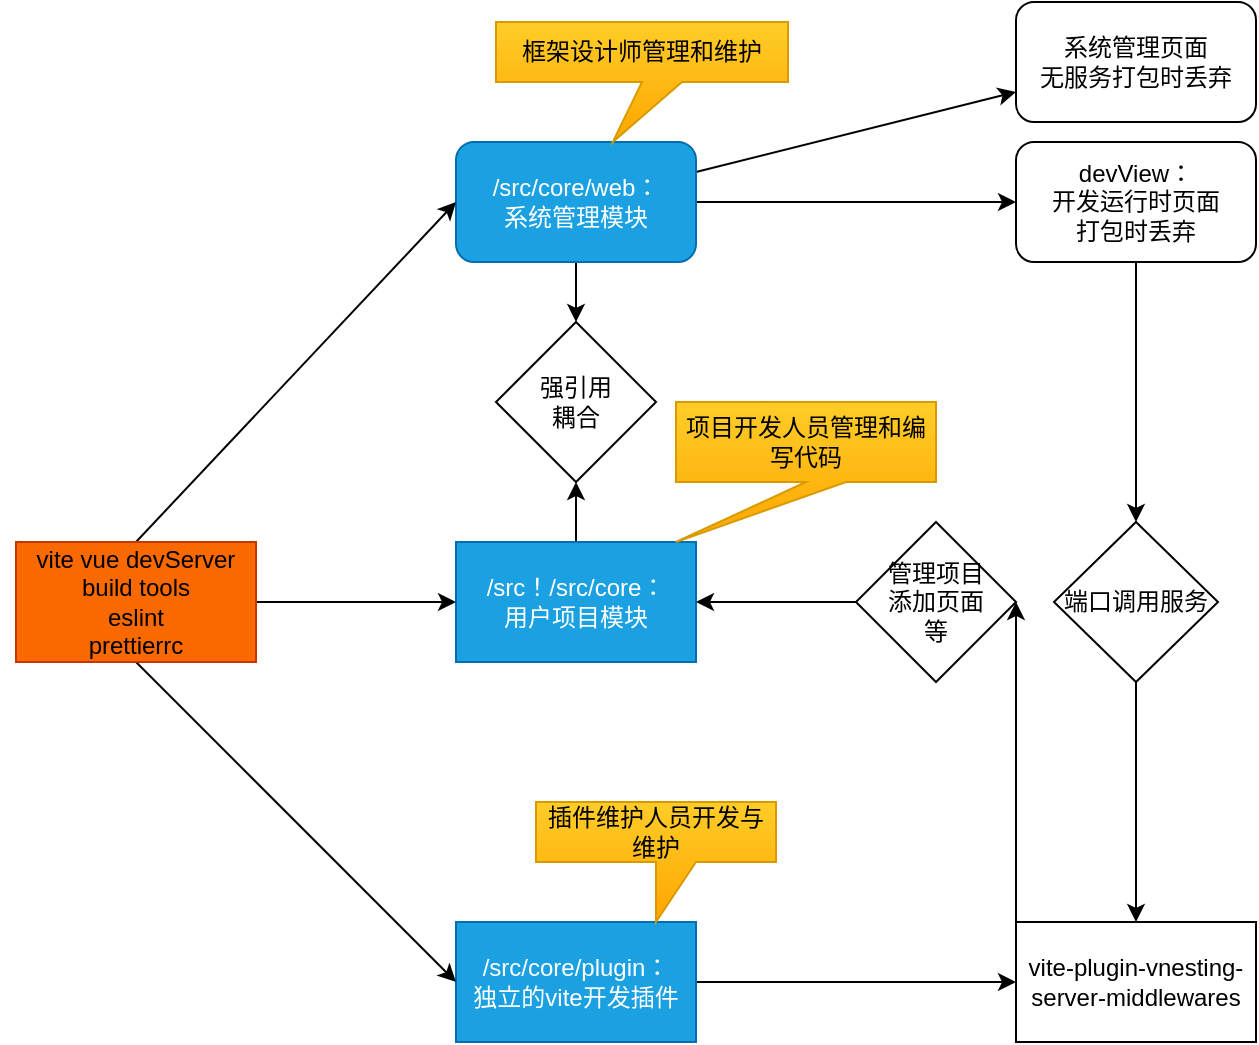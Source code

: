 <mxfile>
	<diagram id="riuGrL9qIe3FVCmZGOfn" name="第 1 页">
		<mxGraphModel
			dx="1015"
			dy="639"
			grid="1"
			gridSize="10"
			guides="1"
			tooltips="1"
			connect="1"
			arrows="1"
			fold="1"
			page="1"
			pageScale="1"
			pageWidth="827"
			pageHeight="1169"
			math="0"
			shadow="0"
		>
			<root>
				<mxCell id="0" />
				<mxCell id="1" parent="0" />
				<mxCell id="22" value="" style="edgeStyle=none;html=1;" parent="1" source="3" target="21" edge="1">
					<mxGeometry relative="1" as="geometry" />
				</mxCell>
				<mxCell
					id="3"
					value="/src/core/plugin：&lt;br&gt;独立的vite开发插件"
					style="rounded=0;whiteSpace=wrap;html=1;fillColor=#1ba1e2;fontColor=#ffffff;strokeColor=#006EAF;"
					parent="1"
					vertex="1"
				>
					<mxGeometry x="340" y="520" width="120" height="60" as="geometry" />
				</mxCell>
				<mxCell
					id="6"
					style="edgeStyle=none;html=1;exitX=0.5;exitY=1;exitDx=0;exitDy=0;entryX=0.5;entryY=0;entryDx=0;entryDy=0;"
					parent="1"
					source="5"
					target="8"
					edge="1"
				>
					<mxGeometry relative="1" as="geometry">
						<Array as="points" />
					</mxGeometry>
				</mxCell>
				<mxCell
					id="15"
					style="edgeStyle=none;html=1;exitX=0.5;exitY=1;exitDx=0;exitDy=0;entryX=0.5;entryY=0;entryDx=0;entryDy=0;"
					parent="1"
					source="24"
					target="14"
					edge="1"
				>
					<mxGeometry relative="1" as="geometry" />
				</mxCell>
				<mxCell id="25" value="" style="edgeStyle=none;html=1;" parent="1" source="5" target="24" edge="1">
					<mxGeometry relative="1" as="geometry" />
				</mxCell>
				<mxCell id="32" value="" style="edgeStyle=none;html=1;" edge="1" parent="1" source="5" target="31">
					<mxGeometry relative="1" as="geometry" />
				</mxCell>
				<mxCell
					id="5"
					value="/src/core/web：&lt;br&gt;系统管理模块"
					style="rounded=1;whiteSpace=wrap;html=1;fillColor=#1ba1e2;fontColor=#ffffff;strokeColor=#006EAF;"
					parent="1"
					vertex="1"
				>
					<mxGeometry x="340" y="130" width="120" height="60" as="geometry" />
				</mxCell>
				<mxCell
					id="7"
					style="edgeStyle=none;html=1;exitX=0.5;exitY=0;exitDx=0;exitDy=0;entryX=0.5;entryY=1;entryDx=0;entryDy=0;"
					parent="1"
					source="2"
					target="8"
					edge="1"
				>
					<mxGeometry relative="1" as="geometry" />
				</mxCell>
				<mxCell
					id="2"
					value="/src！/src/core：&lt;br&gt;用户项目模块"
					style="rounded=0;whiteSpace=wrap;html=1;fillColor=#1ba1e2;fontColor=#ffffff;strokeColor=#006EAF;"
					parent="1"
					vertex="1"
				>
					<mxGeometry x="340" y="330" width="120" height="60" as="geometry" />
				</mxCell>
				<mxCell
					id="8"
					value="强引用&lt;br&gt;耦合"
					style="rhombus;whiteSpace=wrap;html=1;"
					parent="1"
					vertex="1"
				>
					<mxGeometry x="360" y="220" width="80" height="80" as="geometry" />
				</mxCell>
				<mxCell
					id="11"
					value="框架设计师管理和维护"
					style="shape=callout;whiteSpace=wrap;html=1;perimeter=calloutPerimeter;fillColor=#ffcd28;gradientColor=#ffa500;strokeColor=#d79b00;position2=0.4;"
					parent="1"
					vertex="1"
				>
					<mxGeometry x="360" y="70" width="146" height="60" as="geometry" />
				</mxCell>
				<mxCell
					id="12"
					value="项目开发人员管理和编写代码"
					style="shape=callout;whiteSpace=wrap;html=1;perimeter=calloutPerimeter;fillColor=#ffcd28;gradientColor=#ffa500;strokeColor=#d79b00;position2=0;"
					parent="1"
					vertex="1"
				>
					<mxGeometry x="450" y="260" width="130" height="70" as="geometry" />
				</mxCell>
				<mxCell
					id="23"
					style="edgeStyle=none;html=1;exitX=0.5;exitY=1;exitDx=0;exitDy=0;entryX=0.5;entryY=0;entryDx=0;entryDy=0;"
					parent="1"
					source="14"
					target="21"
					edge="1"
				>
					<mxGeometry relative="1" as="geometry" />
				</mxCell>
				<mxCell id="14" value="端口调用服务" style="rhombus;whiteSpace=wrap;html=1;" parent="1" vertex="1">
					<mxGeometry x="639" y="320" width="82" height="80" as="geometry" />
				</mxCell>
				<mxCell
					id="17"
					style="edgeStyle=none;html=1;exitX=0.5;exitY=0;exitDx=0;exitDy=0;entryX=0;entryY=0.5;entryDx=0;entryDy=0;"
					parent="1"
					source="16"
					target="5"
					edge="1"
				>
					<mxGeometry relative="1" as="geometry" />
				</mxCell>
				<mxCell
					id="18"
					style="edgeStyle=none;html=1;exitX=0;exitY=0.5;exitDx=0;exitDy=0;entryX=0;entryY=0.5;entryDx=0;entryDy=0;"
					parent="1"
					source="16"
					target="2"
					edge="1"
				>
					<mxGeometry relative="1" as="geometry" />
				</mxCell>
				<mxCell
					id="19"
					style="edgeStyle=none;html=1;exitX=0.5;exitY=1;exitDx=0;exitDy=0;entryX=0;entryY=0.5;entryDx=0;entryDy=0;"
					parent="1"
					source="16"
					target="3"
					edge="1"
				>
					<mxGeometry relative="1" as="geometry" />
				</mxCell>
				<mxCell
					id="16"
					value="vite vue devServer&lt;br&gt;build tools&lt;br&gt;eslint&lt;br&gt;prettierrc"
					style="rounded=0;whiteSpace=wrap;html=1;fillColor=#fa6800;fontColor=#000000;strokeColor=#C73500;"
					parent="1"
					vertex="1"
				>
					<mxGeometry x="120" y="330" width="120" height="60" as="geometry" />
				</mxCell>
				<mxCell
					id="29"
					style="edgeStyle=none;html=1;exitX=0;exitY=0;exitDx=0;exitDy=0;entryX=1;entryY=0.5;entryDx=0;entryDy=0;"
					edge="1"
					parent="1"
					source="21"
					target="28"
				>
					<mxGeometry relative="1" as="geometry" />
				</mxCell>
				<mxCell
					id="21"
					value="vite-plugin-vnesting-server-middlewares"
					style="whiteSpace=wrap;html=1;rounded=0;"
					parent="1"
					vertex="1"
				>
					<mxGeometry x="620" y="520" width="120" height="60" as="geometry" />
				</mxCell>
				<mxCell
					id="24"
					value="devView：&lt;br&gt;开发运行时页面&lt;br&gt;打包时丢弃"
					style="whiteSpace=wrap;html=1;rounded=1;"
					parent="1"
					vertex="1"
				>
					<mxGeometry x="620" y="130" width="120" height="60" as="geometry" />
				</mxCell>
				<mxCell
					id="26"
					value="插件维护人员开发与维护"
					style="shape=callout;whiteSpace=wrap;html=1;perimeter=calloutPerimeter;fillColor=#ffcd28;gradientColor=#ffa500;strokeColor=#d79b00;"
					parent="1"
					vertex="1"
				>
					<mxGeometry x="380" y="460" width="120" height="60" as="geometry" />
				</mxCell>
				<mxCell
					id="30"
					style="edgeStyle=none;html=1;exitX=0;exitY=0.5;exitDx=0;exitDy=0;entryX=1;entryY=0.5;entryDx=0;entryDy=0;"
					edge="1"
					parent="1"
					source="28"
					target="2"
				>
					<mxGeometry relative="1" as="geometry" />
				</mxCell>
				<mxCell
					id="28"
					value="管理项目&lt;br&gt;添加页面&lt;br&gt;等"
					style="rhombus;whiteSpace=wrap;html=1;"
					vertex="1"
					parent="1"
				>
					<mxGeometry x="540" y="320" width="80" height="80" as="geometry" />
				</mxCell>
				<mxCell
					id="31"
					value="系统管理页面&lt;br&gt;无服务打包时丢弃"
					style="whiteSpace=wrap;html=1;fillColor=none;rounded=1;"
					vertex="1"
					parent="1"
				>
					<mxGeometry x="620" y="60" width="120" height="60" as="geometry" />
				</mxCell>
			</root>
		</mxGraphModel>
	</diagram>
</mxfile>;
